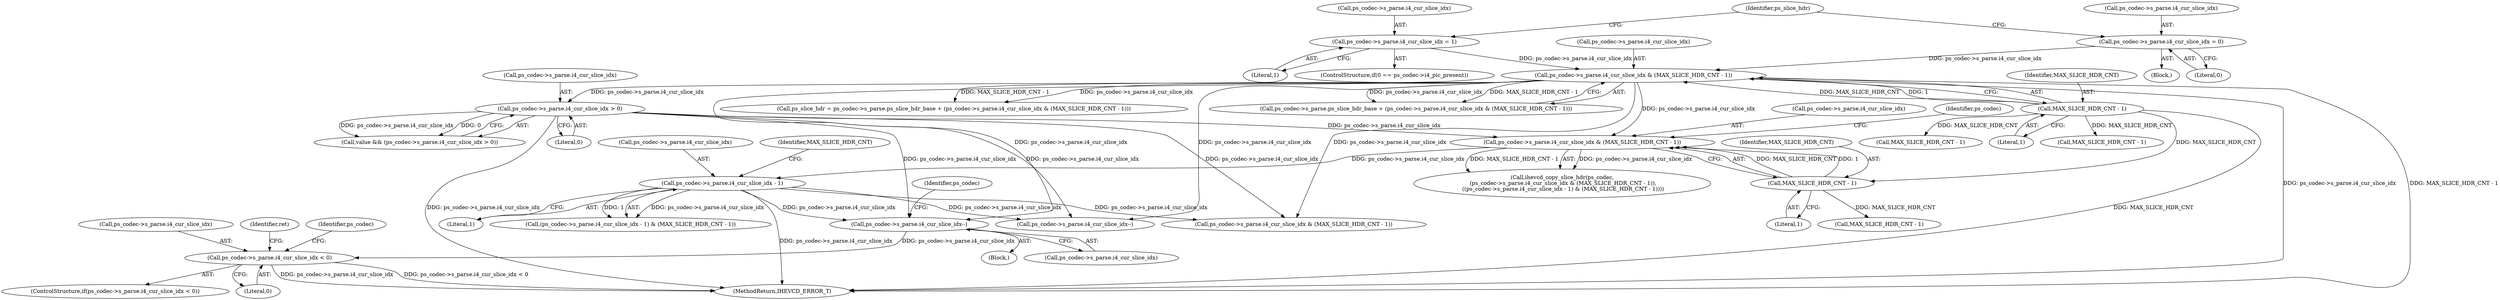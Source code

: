 digraph "0_Android_913d9e8d93d6b81bb8eac3fc2c1426651f5b259d@pointer" {
"1001719" [label="(Call,ps_codec->s_parse.i4_cur_slice_idx < 0)"];
"1001712" [label="(Call,ps_codec->s_parse.i4_cur_slice_idx--)"];
"1000430" [label="(Call,ps_codec->s_parse.i4_cur_slice_idx > 0)"];
"1000405" [label="(Call,ps_codec->s_parse.i4_cur_slice_idx & (MAX_SLICE_HDR_CNT - 1))"];
"1000375" [label="(Call,ps_codec->s_parse.i4_cur_slice_idx = 0)"];
"1000390" [label="(Call,ps_codec->s_parse.i4_cur_slice_idx = 1)"];
"1000411" [label="(Call,MAX_SLICE_HDR_CNT - 1)"];
"1000450" [label="(Call,ps_codec->s_parse.i4_cur_slice_idx - 1)"];
"1000440" [label="(Call,ps_codec->s_parse.i4_cur_slice_idx & (MAX_SLICE_HDR_CNT - 1))"];
"1000446" [label="(Call,MAX_SLICE_HDR_CNT - 1)"];
"1000436" [label="(Literal,0)"];
"1000458" [label="(Identifier,MAX_SLICE_HDR_CNT)"];
"1002524" [label="(Call,MAX_SLICE_HDR_CNT - 1)"];
"1002518" [label="(Call,ps_codec->s_parse.i4_cur_slice_idx & (MAX_SLICE_HDR_CNT - 1))"];
"1000430" [label="(Call,ps_codec->s_parse.i4_cur_slice_idx > 0)"];
"1000375" [label="(Call,ps_codec->s_parse.i4_cur_slice_idx = 0)"];
"1000450" [label="(Call,ps_codec->s_parse.i4_cur_slice_idx - 1)"];
"1002617" [label="(MethodReturn,IHEVCD_ERROR_T)"];
"1000449" [label="(Call,(ps_codec->s_parse.i4_cur_slice_idx - 1) & (MAX_SLICE_HDR_CNT - 1))"];
"1000451" [label="(Call,ps_codec->s_parse.i4_cur_slice_idx)"];
"1001712" [label="(Call,ps_codec->s_parse.i4_cur_slice_idx--)"];
"1000447" [label="(Identifier,MAX_SLICE_HDR_CNT)"];
"1001720" [label="(Call,ps_codec->s_parse.i4_cur_slice_idx)"];
"1000446" [label="(Call,MAX_SLICE_HDR_CNT - 1)"];
"1000440" [label="(Call,ps_codec->s_parse.i4_cur_slice_idx & (MAX_SLICE_HDR_CNT - 1))"];
"1000412" [label="(Identifier,MAX_SLICE_HDR_CNT)"];
"1000396" [label="(Literal,1)"];
"1000406" [label="(Call,ps_codec->s_parse.i4_cur_slice_idx)"];
"1000374" [label="(Block,)"];
"1000448" [label="(Literal,1)"];
"1001713" [label="(Call,ps_codec->s_parse.i4_cur_slice_idx)"];
"1000438" [label="(Call,ihevcd_copy_slice_hdr(ps_codec,\n (ps_codec->s_parse.i4_cur_slice_idx & (MAX_SLICE_HDR_CNT - 1)),\n ((ps_codec->s_parse.i4_cur_slice_idx - 1) & (MAX_SLICE_HDR_CNT - 1))))"];
"1000411" [label="(Call,MAX_SLICE_HDR_CNT - 1)"];
"1001734" [label="(Identifier,ret)"];
"1000431" [label="(Call,ps_codec->s_parse.i4_cur_slice_idx)"];
"1001706" [label="(Block,)"];
"1000441" [label="(Call,ps_codec->s_parse.i4_cur_slice_idx)"];
"1001718" [label="(ControlStructure,if(ps_codec->s_parse.i4_cur_slice_idx < 0))"];
"1001729" [label="(Identifier,ps_codec)"];
"1001719" [label="(Call,ps_codec->s_parse.i4_cur_slice_idx < 0)"];
"1000390" [label="(Call,ps_codec->s_parse.i4_cur_slice_idx = 1)"];
"1000391" [label="(Call,ps_codec->s_parse.i4_cur_slice_idx)"];
"1000453" [label="(Identifier,ps_codec)"];
"1001722" [label="(Identifier,ps_codec)"];
"1000457" [label="(Call,MAX_SLICE_HDR_CNT - 1)"];
"1000397" [label="(Call,ps_slice_hdr = ps_codec->s_parse.ps_slice_hdr_base + (ps_codec->s_parse.i4_cur_slice_idx & (MAX_SLICE_HDR_CNT - 1)))"];
"1000384" [label="(ControlStructure,if(0 == ps_codec->i4_pic_present))"];
"1000398" [label="(Identifier,ps_slice_hdr)"];
"1000376" [label="(Call,ps_codec->s_parse.i4_cur_slice_idx)"];
"1000428" [label="(Call,value && (ps_codec->s_parse.i4_cur_slice_idx > 0))"];
"1001808" [label="(Call,MAX_SLICE_HDR_CNT - 1)"];
"1000405" [label="(Call,ps_codec->s_parse.i4_cur_slice_idx & (MAX_SLICE_HDR_CNT - 1))"];
"1001725" [label="(Literal,0)"];
"1001771" [label="(Call,ps_codec->s_parse.i4_cur_slice_idx--)"];
"1000381" [label="(Literal,0)"];
"1000413" [label="(Literal,1)"];
"1000456" [label="(Literal,1)"];
"1000399" [label="(Call,ps_codec->s_parse.ps_slice_hdr_base + (ps_codec->s_parse.i4_cur_slice_idx & (MAX_SLICE_HDR_CNT - 1)))"];
"1001719" -> "1001718"  [label="AST: "];
"1001719" -> "1001725"  [label="CFG: "];
"1001720" -> "1001719"  [label="AST: "];
"1001725" -> "1001719"  [label="AST: "];
"1001729" -> "1001719"  [label="CFG: "];
"1001734" -> "1001719"  [label="CFG: "];
"1001719" -> "1002617"  [label="DDG: ps_codec->s_parse.i4_cur_slice_idx < 0"];
"1001719" -> "1002617"  [label="DDG: ps_codec->s_parse.i4_cur_slice_idx"];
"1001712" -> "1001719"  [label="DDG: ps_codec->s_parse.i4_cur_slice_idx"];
"1001712" -> "1001706"  [label="AST: "];
"1001712" -> "1001713"  [label="CFG: "];
"1001713" -> "1001712"  [label="AST: "];
"1001722" -> "1001712"  [label="CFG: "];
"1000430" -> "1001712"  [label="DDG: ps_codec->s_parse.i4_cur_slice_idx"];
"1000405" -> "1001712"  [label="DDG: ps_codec->s_parse.i4_cur_slice_idx"];
"1000450" -> "1001712"  [label="DDG: ps_codec->s_parse.i4_cur_slice_idx"];
"1000430" -> "1000428"  [label="AST: "];
"1000430" -> "1000436"  [label="CFG: "];
"1000431" -> "1000430"  [label="AST: "];
"1000436" -> "1000430"  [label="AST: "];
"1000428" -> "1000430"  [label="CFG: "];
"1000430" -> "1002617"  [label="DDG: ps_codec->s_parse.i4_cur_slice_idx"];
"1000430" -> "1000428"  [label="DDG: ps_codec->s_parse.i4_cur_slice_idx"];
"1000430" -> "1000428"  [label="DDG: 0"];
"1000405" -> "1000430"  [label="DDG: ps_codec->s_parse.i4_cur_slice_idx"];
"1000430" -> "1000440"  [label="DDG: ps_codec->s_parse.i4_cur_slice_idx"];
"1000430" -> "1001771"  [label="DDG: ps_codec->s_parse.i4_cur_slice_idx"];
"1000430" -> "1002518"  [label="DDG: ps_codec->s_parse.i4_cur_slice_idx"];
"1000405" -> "1000399"  [label="AST: "];
"1000405" -> "1000411"  [label="CFG: "];
"1000406" -> "1000405"  [label="AST: "];
"1000411" -> "1000405"  [label="AST: "];
"1000399" -> "1000405"  [label="CFG: "];
"1000405" -> "1002617"  [label="DDG: MAX_SLICE_HDR_CNT - 1"];
"1000405" -> "1002617"  [label="DDG: ps_codec->s_parse.i4_cur_slice_idx"];
"1000405" -> "1000397"  [label="DDG: ps_codec->s_parse.i4_cur_slice_idx"];
"1000405" -> "1000397"  [label="DDG: MAX_SLICE_HDR_CNT - 1"];
"1000405" -> "1000399"  [label="DDG: ps_codec->s_parse.i4_cur_slice_idx"];
"1000405" -> "1000399"  [label="DDG: MAX_SLICE_HDR_CNT - 1"];
"1000375" -> "1000405"  [label="DDG: ps_codec->s_parse.i4_cur_slice_idx"];
"1000390" -> "1000405"  [label="DDG: ps_codec->s_parse.i4_cur_slice_idx"];
"1000411" -> "1000405"  [label="DDG: MAX_SLICE_HDR_CNT"];
"1000411" -> "1000405"  [label="DDG: 1"];
"1000405" -> "1000440"  [label="DDG: ps_codec->s_parse.i4_cur_slice_idx"];
"1000405" -> "1001771"  [label="DDG: ps_codec->s_parse.i4_cur_slice_idx"];
"1000405" -> "1002518"  [label="DDG: ps_codec->s_parse.i4_cur_slice_idx"];
"1000375" -> "1000374"  [label="AST: "];
"1000375" -> "1000381"  [label="CFG: "];
"1000376" -> "1000375"  [label="AST: "];
"1000381" -> "1000375"  [label="AST: "];
"1000398" -> "1000375"  [label="CFG: "];
"1000390" -> "1000384"  [label="AST: "];
"1000390" -> "1000396"  [label="CFG: "];
"1000391" -> "1000390"  [label="AST: "];
"1000396" -> "1000390"  [label="AST: "];
"1000398" -> "1000390"  [label="CFG: "];
"1000411" -> "1000413"  [label="CFG: "];
"1000412" -> "1000411"  [label="AST: "];
"1000413" -> "1000411"  [label="AST: "];
"1000411" -> "1002617"  [label="DDG: MAX_SLICE_HDR_CNT"];
"1000411" -> "1000446"  [label="DDG: MAX_SLICE_HDR_CNT"];
"1000411" -> "1001808"  [label="DDG: MAX_SLICE_HDR_CNT"];
"1000411" -> "1002524"  [label="DDG: MAX_SLICE_HDR_CNT"];
"1000450" -> "1000449"  [label="AST: "];
"1000450" -> "1000456"  [label="CFG: "];
"1000451" -> "1000450"  [label="AST: "];
"1000456" -> "1000450"  [label="AST: "];
"1000458" -> "1000450"  [label="CFG: "];
"1000450" -> "1002617"  [label="DDG: ps_codec->s_parse.i4_cur_slice_idx"];
"1000450" -> "1000449"  [label="DDG: ps_codec->s_parse.i4_cur_slice_idx"];
"1000450" -> "1000449"  [label="DDG: 1"];
"1000440" -> "1000450"  [label="DDG: ps_codec->s_parse.i4_cur_slice_idx"];
"1000450" -> "1001771"  [label="DDG: ps_codec->s_parse.i4_cur_slice_idx"];
"1000450" -> "1002518"  [label="DDG: ps_codec->s_parse.i4_cur_slice_idx"];
"1000440" -> "1000438"  [label="AST: "];
"1000440" -> "1000446"  [label="CFG: "];
"1000441" -> "1000440"  [label="AST: "];
"1000446" -> "1000440"  [label="AST: "];
"1000453" -> "1000440"  [label="CFG: "];
"1000440" -> "1000438"  [label="DDG: ps_codec->s_parse.i4_cur_slice_idx"];
"1000440" -> "1000438"  [label="DDG: MAX_SLICE_HDR_CNT - 1"];
"1000446" -> "1000440"  [label="DDG: MAX_SLICE_HDR_CNT"];
"1000446" -> "1000440"  [label="DDG: 1"];
"1000446" -> "1000448"  [label="CFG: "];
"1000447" -> "1000446"  [label="AST: "];
"1000448" -> "1000446"  [label="AST: "];
"1000446" -> "1000457"  [label="DDG: MAX_SLICE_HDR_CNT"];
}
